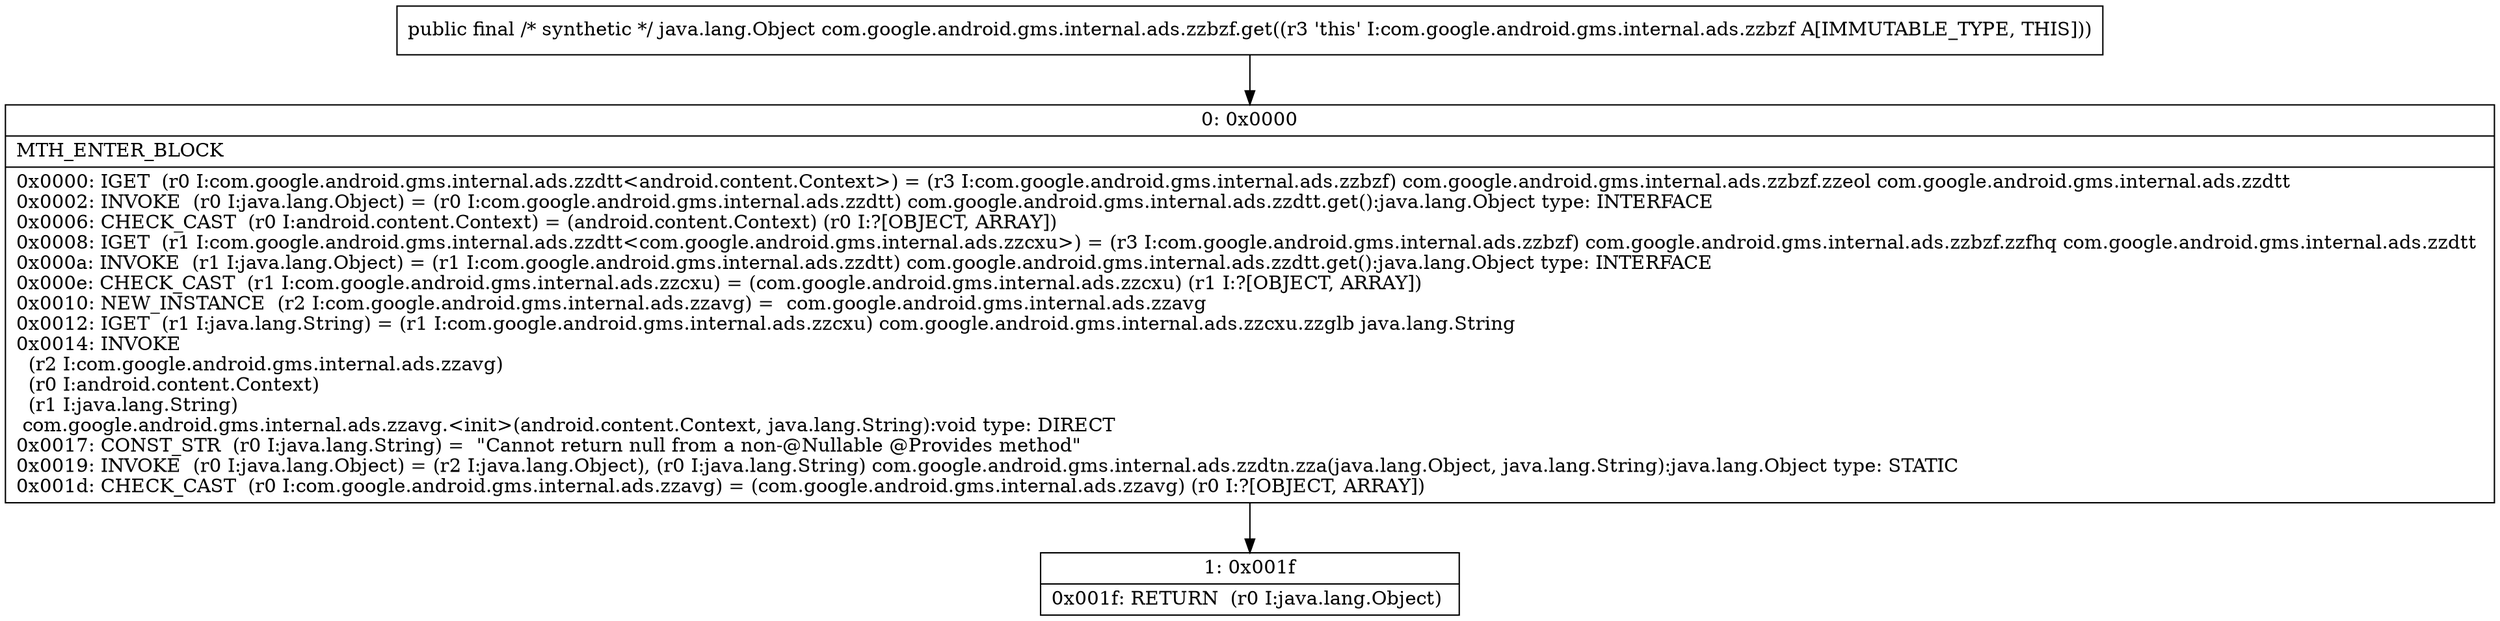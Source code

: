 digraph "CFG forcom.google.android.gms.internal.ads.zzbzf.get()Ljava\/lang\/Object;" {
Node_0 [shape=record,label="{0\:\ 0x0000|MTH_ENTER_BLOCK\l|0x0000: IGET  (r0 I:com.google.android.gms.internal.ads.zzdtt\<android.content.Context\>) = (r3 I:com.google.android.gms.internal.ads.zzbzf) com.google.android.gms.internal.ads.zzbzf.zzeol com.google.android.gms.internal.ads.zzdtt \l0x0002: INVOKE  (r0 I:java.lang.Object) = (r0 I:com.google.android.gms.internal.ads.zzdtt) com.google.android.gms.internal.ads.zzdtt.get():java.lang.Object type: INTERFACE \l0x0006: CHECK_CAST  (r0 I:android.content.Context) = (android.content.Context) (r0 I:?[OBJECT, ARRAY]) \l0x0008: IGET  (r1 I:com.google.android.gms.internal.ads.zzdtt\<com.google.android.gms.internal.ads.zzcxu\>) = (r3 I:com.google.android.gms.internal.ads.zzbzf) com.google.android.gms.internal.ads.zzbzf.zzfhq com.google.android.gms.internal.ads.zzdtt \l0x000a: INVOKE  (r1 I:java.lang.Object) = (r1 I:com.google.android.gms.internal.ads.zzdtt) com.google.android.gms.internal.ads.zzdtt.get():java.lang.Object type: INTERFACE \l0x000e: CHECK_CAST  (r1 I:com.google.android.gms.internal.ads.zzcxu) = (com.google.android.gms.internal.ads.zzcxu) (r1 I:?[OBJECT, ARRAY]) \l0x0010: NEW_INSTANCE  (r2 I:com.google.android.gms.internal.ads.zzavg) =  com.google.android.gms.internal.ads.zzavg \l0x0012: IGET  (r1 I:java.lang.String) = (r1 I:com.google.android.gms.internal.ads.zzcxu) com.google.android.gms.internal.ads.zzcxu.zzglb java.lang.String \l0x0014: INVOKE  \l  (r2 I:com.google.android.gms.internal.ads.zzavg)\l  (r0 I:android.content.Context)\l  (r1 I:java.lang.String)\l com.google.android.gms.internal.ads.zzavg.\<init\>(android.content.Context, java.lang.String):void type: DIRECT \l0x0017: CONST_STR  (r0 I:java.lang.String) =  \"Cannot return null from a non\-@Nullable @Provides method\" \l0x0019: INVOKE  (r0 I:java.lang.Object) = (r2 I:java.lang.Object), (r0 I:java.lang.String) com.google.android.gms.internal.ads.zzdtn.zza(java.lang.Object, java.lang.String):java.lang.Object type: STATIC \l0x001d: CHECK_CAST  (r0 I:com.google.android.gms.internal.ads.zzavg) = (com.google.android.gms.internal.ads.zzavg) (r0 I:?[OBJECT, ARRAY]) \l}"];
Node_1 [shape=record,label="{1\:\ 0x001f|0x001f: RETURN  (r0 I:java.lang.Object) \l}"];
MethodNode[shape=record,label="{public final \/* synthetic *\/ java.lang.Object com.google.android.gms.internal.ads.zzbzf.get((r3 'this' I:com.google.android.gms.internal.ads.zzbzf A[IMMUTABLE_TYPE, THIS])) }"];
MethodNode -> Node_0;
Node_0 -> Node_1;
}

